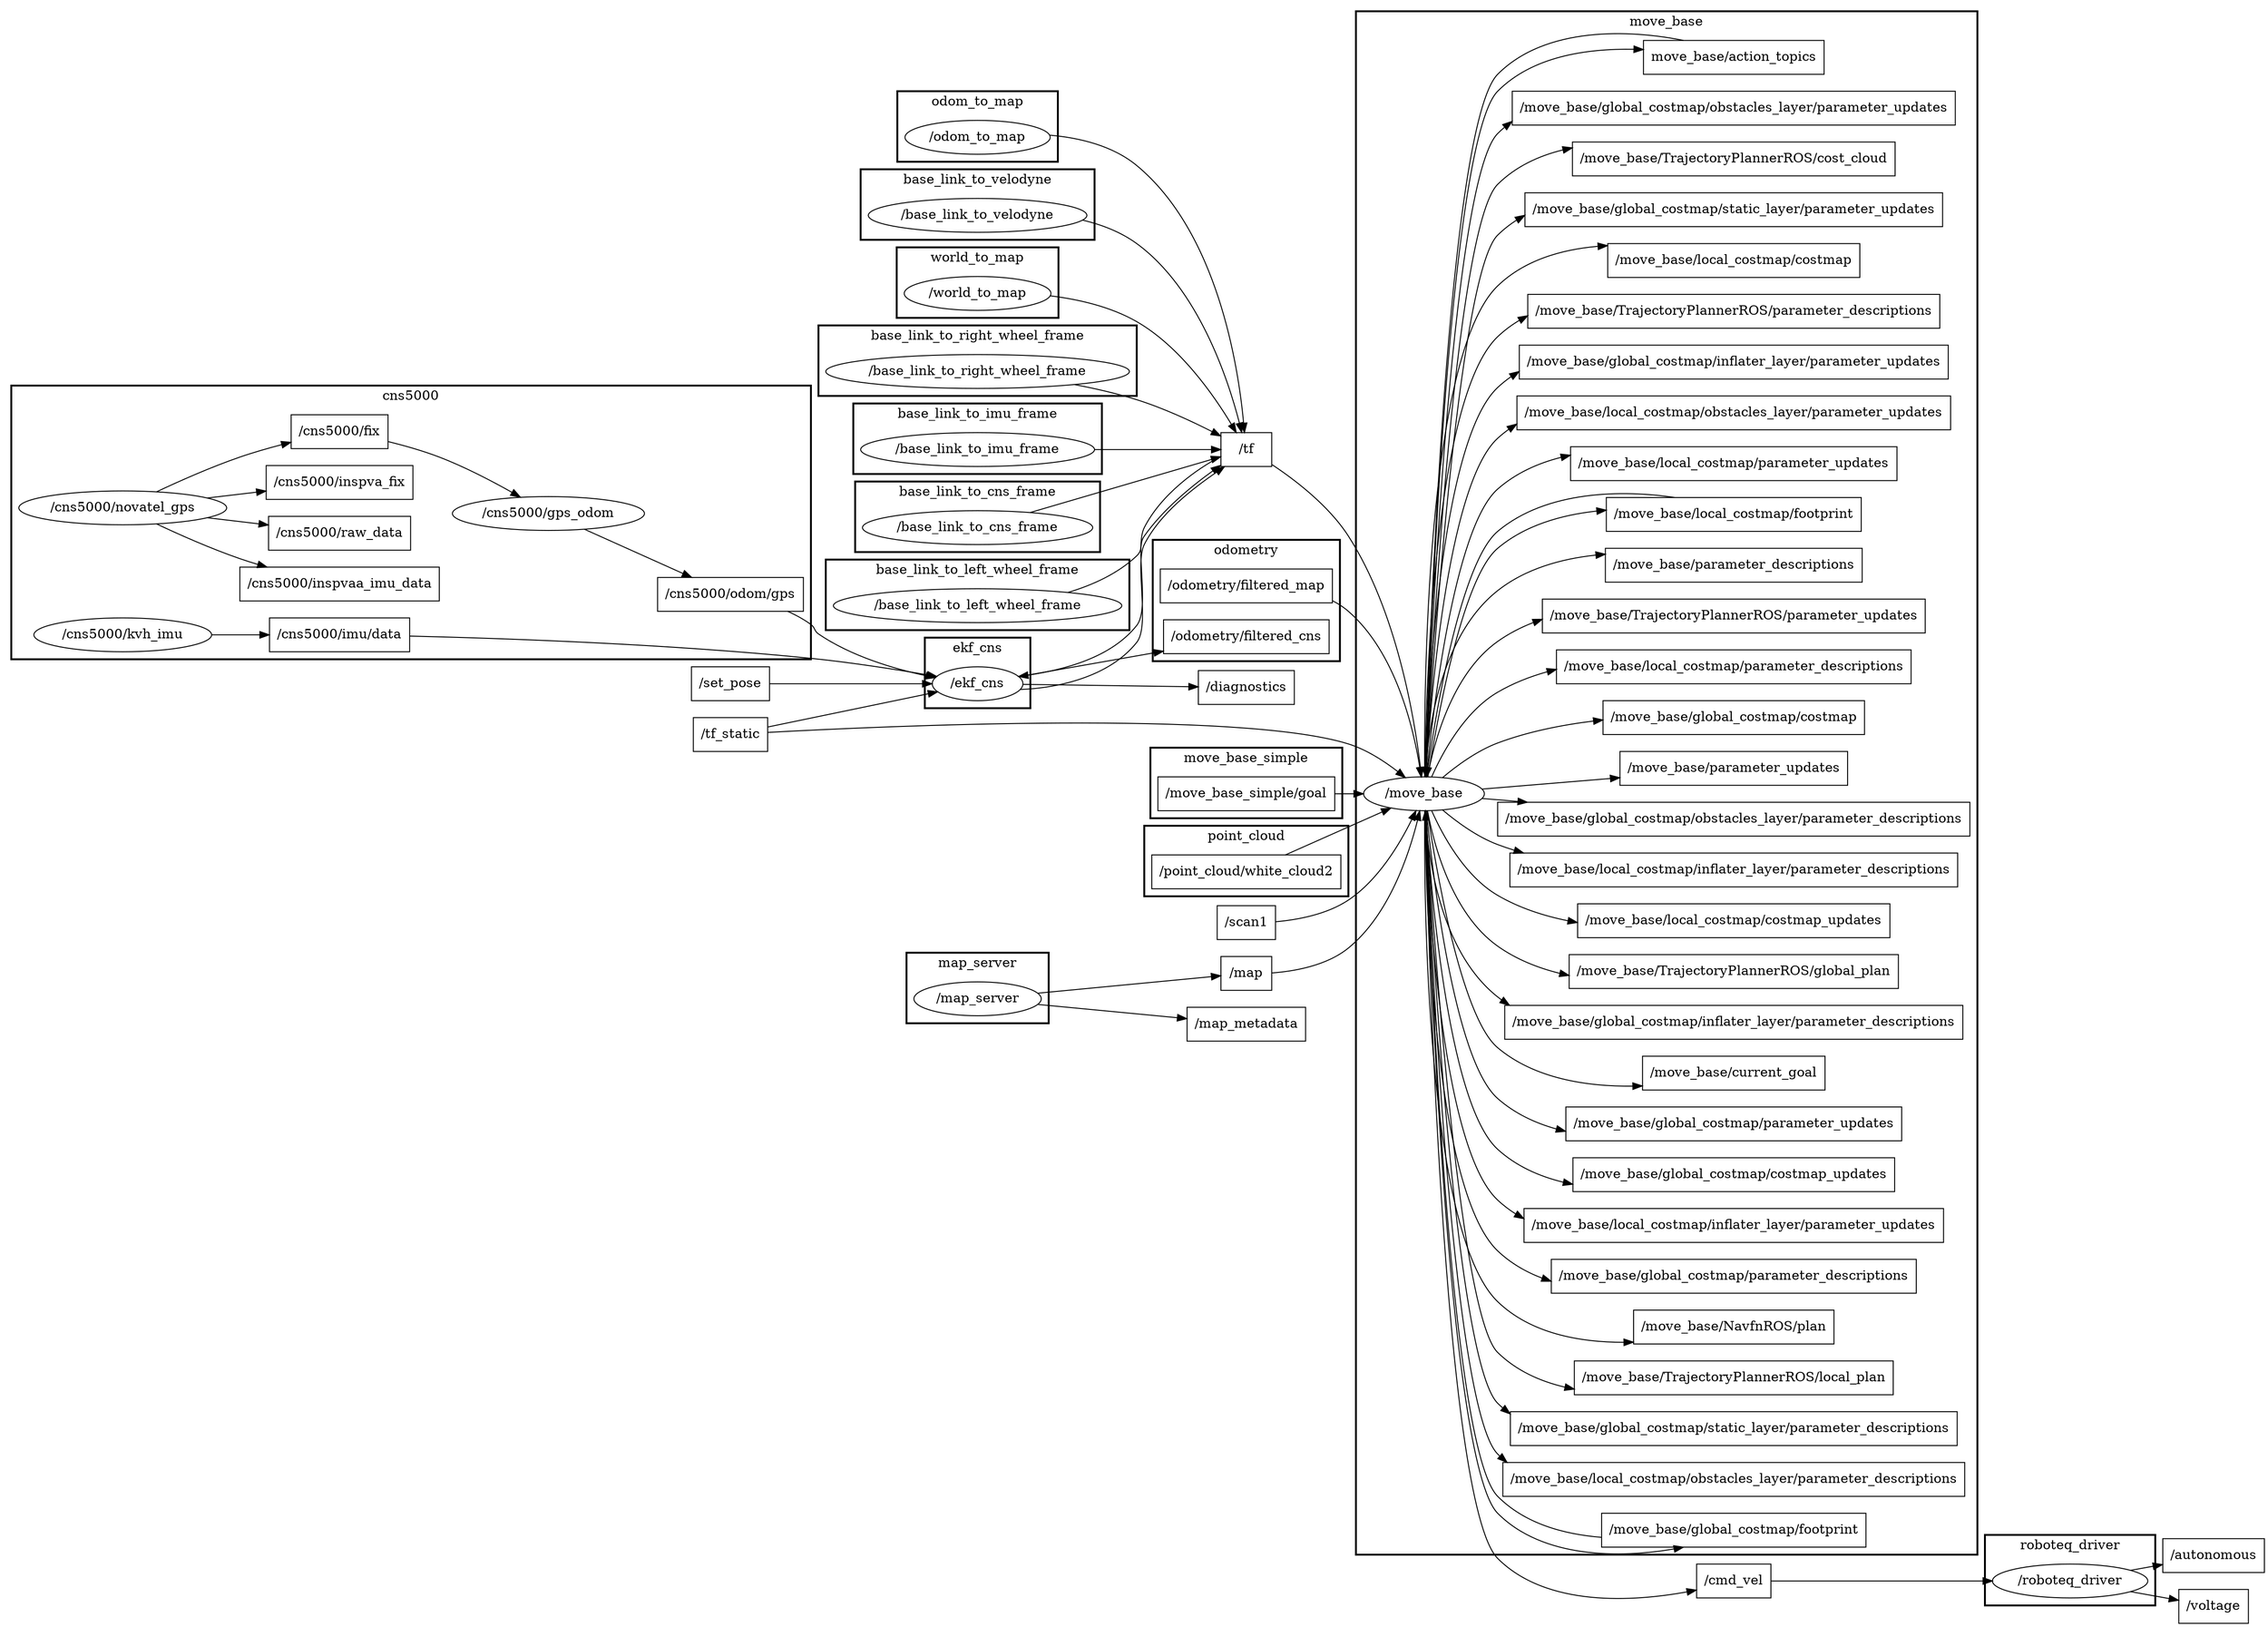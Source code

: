 digraph graphname {
	graph [bb="0,0,1954,1722",
		compound=True,
		rank=same,
		rankdir=LR,
		ranksep=0.2
	];
	node [label="\N"];
	subgraph cluster_move_base {
		graph [bb="1174,73,1702,1714",
			compound=True,
			label=move_base,
			lheight=0.21,
			lp="1438,1702.5",
			lwidth=0.86,
			rank=same,
			rankdir=LR,
			ranksep=0.2,
			style=bold
		];
		t__move_base_local_costmap_obstacles_layer_parameter_descriptions		 [URL=topic_3A_move_base_local_costmap_obstacles_layer_parameter_descriptions,
			height=0.5,
			label="/move_base/local_costmap/obstacles_layer/parameter_descriptions",
			pos="1499,261",
			shape=box,
			tooltip="topic:/move_base/local_costmap/obstacles_layer/parameter_descriptions",
			width=5.3056];
		t__move_base_global_costmap_static_layer_parameter_descriptions		 [URL=topic_3A_move_base_global_costmap_static_layer_parameter_descriptions,
			height=0.5,
			label="/move_base/global_costmap/static_layer/parameter_descriptions",
			pos="1499,315",
			shape=box,
			tooltip="topic:/move_base/global_costmap/static_layer/parameter_descriptions",
			width=5.1111];
		t__move_base_TrajectoryPlannerROS_local_plan		 [URL=topic_3A_move_base_TrajectoryPlannerROS_local_plan,
			height=0.5,
			label="/move_base/TrajectoryPlannerROS/local_plan",
			pos="1499,369",
			shape=box,
			tooltip="topic:/move_base/TrajectoryPlannerROS/local_plan",
			width=3.7361];
		t__move_base_NavfnROS_plan		 [URL=topic_3A_move_base_NavfnROS_plan,
			height=0.5,
			label="/move_base/NavfnROS/plan",
			pos="1499,423",
			shape=box,
			tooltip="topic:/move_base/NavfnROS/plan",
			width=2.4028];
		t__move_base_global_costmap_parameter_descriptions		 [URL=topic_3A_move_base_global_costmap_parameter_descriptions,
			height=0.5,
			label="/move_base/global_costmap/parameter_descriptions",
			pos="1499,477",
			shape=box,
			tooltip="topic:/move_base/global_costmap/parameter_descriptions",
			width=4.1944];
		t__move_base_local_costmap_inflater_layer_parameter_updates		 [URL=topic_3A_move_base_local_costmap_inflater_layer_parameter_updates,
			height=0.5,
			label="/move_base/local_costmap/inflater_layer/parameter_updates",
			pos="1499,531",
			shape=box,
			tooltip="topic:/move_base/local_costmap/inflater_layer/parameter_updates",
			width=4.8194];
		t__move_base_global_costmap_footprint		 [URL=topic_3A_move_base_global_costmap_footprint,
			height=0.5,
			label="/move_base/global_costmap/footprint",
			pos="1499,99",
			shape=box,
			tooltip="topic:/move_base/global_costmap/footprint",
			width=3.0972];
		n__move_base		 [URL=_move_base,
			height=0.5,
			label="/move_base",
			pos="1236,774",
			shape=ellipse,
			tooltip="/move_base",
			width=1.4804];
		t__move_base_global_costmap_footprint -> n__move_base		 [penwidth=1,
			pos="e,1237.7,755.77 1387.4,98.977 1356.6,102.78 1325.6,112.61 1304,135 1260.7,179.83 1242.3,627.66 1238,745.7"];
		t__move_base_global_costmap_costmap_updates		 [URL=topic_3A_move_base_global_costmap_costmap_updates,
			height=0.5,
			label="/move_base/global_costmap/costmap_updates",
			pos="1499,585",
			shape=box,
			tooltip="topic:/move_base/global_costmap/costmap_updates",
			width=3.7361];
		t__move_base_global_costmap_parameter_updates		 [URL=topic_3A_move_base_global_costmap_parameter_updates,
			height=0.5,
			label="/move_base/global_costmap/parameter_updates",
			pos="1499,639",
			shape=box,
			tooltip="topic:/move_base/global_costmap/parameter_updates",
			width=3.8611];
		t__move_base_current_goal		 [URL=topic_3A_move_base_current_goal,
			height=0.5,
			label="/move_base/current_goal",
			pos="1499,693",
			shape=box,
			tooltip="topic:/move_base/current_goal",
			width=2.1389];
		t__move_base_global_costmap_inflater_layer_parameter_descriptions		 [URL=topic_3A_move_base_global_costmap_inflater_layer_parameter_descriptions,
			height=0.5,
			label="/move_base/global_costmap/inflater_layer/parameter_descriptions",
			pos="1499,747",
			shape=box,
			tooltip="topic:/move_base/global_costmap/inflater_layer/parameter_descriptions",
			width=5.2639];
		t__move_base_TrajectoryPlannerROS_global_plan		 [URL=topic_3A_move_base_TrajectoryPlannerROS_global_plan,
			height=0.5,
			label="/move_base/TrajectoryPlannerROS/global_plan",
			pos="1499,801",
			shape=box,
			tooltip="topic:/move_base/TrajectoryPlannerROS/global_plan",
			width=3.8472];
		t__move_base_local_costmap_costmap_updates		 [URL=topic_3A_move_base_local_costmap_costmap_updates,
			height=0.5,
			label="/move_base/local_costmap/costmap_updates",
			pos="1499,855",
			shape=box,
			tooltip="topic:/move_base/local_costmap/costmap_updates",
			width=3.6389];
		t__move_base_local_costmap_inflater_layer_parameter_descriptions		 [URL=topic_3A_move_base_local_costmap_inflater_layer_parameter_descriptions,
			height=0.5,
			label="/move_base/local_costmap/inflater_layer/parameter_descriptions",
			pos="1499,909",
			shape=box,
			tooltip="topic:/move_base/local_costmap/inflater_layer/parameter_descriptions",
			width=5.1528];
		t__move_base_global_costmap_obstacles_layer_parameter_descriptions		 [URL=topic_3A_move_base_global_costmap_obstacles_layer_parameter_descriptions,
			height=0.5,
			label="/move_base/global_costmap/obstacles_layer/parameter_descriptions",
			pos="1499,963",
			shape=box,
			tooltip="topic:/move_base/global_costmap/obstacles_layer/parameter_descriptions",
			width=5.4028];
		t__move_base_parameter_updates		 [URL=topic_3A_move_base_parameter_updates,
			height=0.5,
			label="/move_base/parameter_updates",
			pos="1499,1017",
			shape=box,
			tooltip="topic:/move_base/parameter_updates",
			width=2.6111];
		t__move_base_global_costmap_costmap		 [URL=topic_3A_move_base_global_costmap_costmap,
			height=0.5,
			label="/move_base/global_costmap/costmap",
			pos="1499,1071",
			shape=box,
			tooltip="topic:/move_base/global_costmap/costmap",
			width=3.0694];
		t__move_base_local_costmap_parameter_descriptions		 [URL=topic_3A_move_base_local_costmap_parameter_descriptions,
			height=0.5,
			label="/move_base/local_costmap/parameter_descriptions",
			pos="1499,1125",
			shape=box,
			tooltip="topic:/move_base/local_costmap/parameter_descriptions",
			width=4.0972];
		t__move_base_TrajectoryPlannerROS_parameter_updates		 [URL=topic_3A_move_base_TrajectoryPlannerROS_parameter_updates,
			height=0.5,
			label="/move_base/TrajectoryPlannerROS/parameter_updates",
			pos="1499,1179",
			shape=box,
			tooltip="topic:/move_base/TrajectoryPlannerROS/parameter_updates",
			width=4.3889];
		t__move_base_parameter_descriptions		 [URL=topic_3A_move_base_parameter_descriptions,
			height=0.5,
			label="/move_base/parameter_descriptions",
			pos="1499,1233",
			shape=box,
			tooltip="topic:/move_base/parameter_descriptions",
			width=2.9444];
		t__move_base_local_costmap_footprint		 [URL=topic_3A_move_base_local_costmap_footprint,
			height=0.5,
			label="/move_base/local_costmap/footprint",
			pos="1499,153",
			shape=box,
			tooltip="topic:/move_base/local_costmap/footprint",
			width=2.9861];
		t__move_base_local_costmap_footprint -> n__move_base		 [penwidth=1,
			pos="e,1237.9,755.98 1391.3,152.66 1359.2,156.13 1326.6,165.8 1304,189 1264.4,229.64 1243.6,634.42 1238.3,745.85"];
		t__move_base_local_costmap_parameter_updates		 [URL=topic_3A_move_base_local_costmap_parameter_updates,
			height=0.5,
			label="/move_base/local_costmap/parameter_updates",
			pos="1499,1287",
			shape=box,
			tooltip="topic:/move_base/local_costmap/parameter_updates",
			width=3.7639];
		t__move_base_local_costmap_obstacles_layer_parameter_updates		 [URL=topic_3A_move_base_local_costmap_obstacles_layer_parameter_updates,
			height=0.5,
			label="/move_base/local_costmap/obstacles_layer/parameter_updates",
			pos="1499,1341",
			shape=box,
			tooltip="topic:/move_base/local_costmap/obstacles_layer/parameter_updates",
			width=4.9722];
		t__move_base_global_costmap_inflater_layer_parameter_updates		 [URL=topic_3A_move_base_global_costmap_inflater_layer_parameter_updates,
			height=0.5,
			label="/move_base/global_costmap/inflater_layer/parameter_updates",
			pos="1499,1395",
			shape=box,
			tooltip="topic:/move_base/global_costmap/inflater_layer/parameter_updates",
			width=4.9306];
		t__move_base_TrajectoryPlannerROS_parameter_descriptions		 [URL=topic_3A_move_base_TrajectoryPlannerROS_parameter_descriptions,
			height=0.5,
			label="/move_base/TrajectoryPlannerROS/parameter_descriptions",
			pos="1499,1449",
			shape=box,
			tooltip="topic:/move_base/TrajectoryPlannerROS/parameter_descriptions",
			width=4.7222];
		t__move_base_local_costmap_costmap		 [URL=topic_3A_move_base_local_costmap_costmap,
			height=0.5,
			label="/move_base/local_costmap/costmap",
			pos="1499,1503",
			shape=box,
			tooltip="topic:/move_base/local_costmap/costmap",
			width=2.9722];
		t__move_base_global_costmap_static_layer_parameter_updates		 [URL=topic_3A_move_base_global_costmap_static_layer_parameter_updates,
			height=0.5,
			label="/move_base/global_costmap/static_layer/parameter_updates",
			pos="1499,1557",
			shape=box,
			tooltip="topic:/move_base/global_costmap/static_layer/parameter_updates",
			width=4.7778];
		t__move_base_TrajectoryPlannerROS_cost_cloud		 [URL=topic_3A_move_base_TrajectoryPlannerROS_cost_cloud,
			height=0.5,
			label="/move_base/TrajectoryPlannerROS/cost_cloud",
			pos="1499,1611",
			shape=box,
			tooltip="topic:/move_base/TrajectoryPlannerROS/cost_cloud",
			width=3.7778];
		t__move_base_global_costmap_obstacles_layer_parameter_updates		 [URL=topic_3A_move_base_global_costmap_obstacles_layer_parameter_updates,
			height=0.5,
			label="/move_base/global_costmap/obstacles_layer/parameter_updates",
			pos="1499,1665",
			shape=box,
			tooltip="topic:/move_base/global_costmap/obstacles_layer/parameter_updates",
			width=5.0694];
		n__move_base_action_topics		 [URL=topic_3Amove_base_action_topics,
			height=0.5,
			label="move_base/action_topics",
			pos="1499,207",
			shape=box,
			tooltip="topic:move_base/action_topics",
			width=2.1389];
		n__move_base_action_topics -> n__move_base		 [penwidth=1,
			pos="e,1238.1,755.83 1422,205.13 1381.5,205.46 1334.1,212.48 1304,243 1268.1,279.44 1245,640.74 1238.7,745.68"];
		n__move_base -> t__move_base_local_costmap_obstacles_layer_parameter_descriptions		 [penwidth=1,
			pos="e,1314.3,279.04 1236.7,755.75 1235.9,675.53 1236.7,355.35 1304,288 1304.8,287.19 1305.6,286.39 1306.5,285.61"];
		n__move_base -> t__move_base_global_costmap_static_layer_parameter_descriptions		 [penwidth=1,
			pos="e,1314.8,332.81 1237.1,755.79 1237.7,681.3 1244.1,400.97 1304,342 1305,341.06 1305.9,340.14 1306.9,339.25"];
		n__move_base -> t__move_base_TrajectoryPlannerROS_local_plan		 [penwidth=1,
			pos="e,1364.2,365.45 1237.5,755.77 1239.8,687.27 1251.4,446.64 1304,396 1318.1,382.44 1335.6,373.6 1354.3,368.06"];
		n__move_base -> t__move_base_NavfnROS_plan		 [penwidth=1,
			pos="e,1412.3,414.22 1238.1,755.85 1242.2,693.91 1258.7,492.4 1304,450 1330,425.67 1367.1,416.72 1402,414.65"];
		n__move_base -> t__move_base_global_costmap_parameter_descriptions		 [penwidth=1,
			pos="e,1347.9,479.21 1238.9,755.85 1245,700.94 1266,538.25 1304,504 1314.1,494.94 1325.7,488.04 1338.2,482.85"];
		n__move_base -> t__move_base_local_costmap_inflater_layer_parameter_updates		 [penwidth=1,
			pos="e,1325.5,543.6 1236.6,755.76 1236.8,713.63 1243.7,609.22 1304,558 1308,554.58 1312.3,551.47 1316.7,548.66"];
		n__move_base -> t__move_base_global_costmap_footprint		 [penwidth=1,
			pos="e,1387.4,81.799 1237.5,755.95 1240.5,654.86 1258.6,164.04 1304,117 1323.2,97.063 1349.9,87.082 1377.3,83.031"];
		n__move_base -> t__move_base_global_costmap_costmap_updates		 [penwidth=1,
			pos="e,1364.4,585.08 1238.7,755.93 1243.1,721.77 1257.5,647.94 1304,612 1318.8,600.54 1336.2,592.76 1354.5,587.6"];
		n__move_base -> t__move_base_global_costmap_parameter_updates		 [penwidth=1,
			pos="e,1359.8,642.98 1242.7,756 1251.5,731.27 1271.1,687.42 1304,666 1318,656.89 1333.8,650.28 1350.1,645.55"];
		n__move_base -> t__move_base_current_goal		 [penwidth=1,
			pos="e,1421.8,694.19 1253.2,756.68 1265.8,744.34 1284.4,728.48 1304,720 1337.5,705.5 1377.1,698.41 1411.7,695.07"];
		n__move_base -> t__move_base_global_costmap_inflater_layer_parameter_descriptions		 [penwidth=1,
			pos="e,1323.8,765.02 1287.3,768.79 1295.5,767.95 1304.3,767.04 1313.6,766.08"];
		n__move_base -> t__move_base_TrajectoryPlannerROS_global_plan		 [penwidth=1,
			pos="e,1360.5,786.77 1287.3,779.21 1305.8,781.11 1327.7,783.38 1350.4,785.73"];
		n__move_base -> t__move_base_local_costmap_costmap_updates		 [penwidth=1,
			pos="e,1367.8,846.75 1253.2,791.32 1265.8,803.66 1284.4,819.52 1304,828 1320.9,835.3 1339.3,840.72 1357.8,844.73"];
		n__move_base -> t__move_base_local_costmap_inflater_layer_parameter_descriptions		 [penwidth=1,
			pos="e,1319.6,890.81 1242.7,792 1251.5,816.73 1271.1,860.58 1304,882 1306.2,883.42 1308.4,884.78 1310.7,886.08"];
		n__move_base -> t__move_base_global_costmap_obstacles_layer_parameter_descriptions		 [penwidth=1,
			pos="e,1317.1,944.82 1238.7,792.07 1243.1,826.23 1257.5,900.06 1304,936 1305.4,937.11 1306.9,938.18 1308.4,939.22"];
		n__move_base -> t__move_base_parameter_updates		 [penwidth=1,
			pos="e,1404.5,1024.1 1236.6,792.24 1236.8,834.37 1243.7,938.78 1304,990 1328.8,1011.1 1362.1,1020.1 1394.2,1023.3"];
		n__move_base -> t__move_base_global_costmap_costmap		 [penwidth=1,
			pos="e,1388.3,1077.6 1238.9,792.15 1245,847.06 1266,1009.7 1304,1044 1324.4,1062.3 1351.1,1071.8 1378.3,1076.2"];
		n__move_base -> t__move_base_local_costmap_parameter_descriptions		 [penwidth=1,
			pos="e,1351.3,1124.5 1238.1,792.15 1242.2,854.09 1258.7,1055.6 1304,1098 1314.9,1108.2 1327.7,1115.7 1341.6,1121.1"];
		n__move_base -> t__move_base_TrajectoryPlannerROS_parameter_updates		 [penwidth=1,
			pos="e,1340.9,1175.3 1237.5,792.23 1239.8,860.73 1251.4,1101.4 1304,1152 1312.2,1159.9 1321.5,1166.1 1331.5,1171.1"];
		n__move_base -> t__move_base_parameter_descriptions		 [penwidth=1,
			pos="e,1392.9,1241.4 1237.1,792.21 1237.7,866.7 1244.1,1147 1304,1206 1324.9,1226.5 1353.6,1236.3 1382.6,1240.3"];
		n__move_base -> t__move_base_local_costmap_footprint		 [penwidth=1,
			pos="e,1391.3,135.59 1237.6,755.71 1241.5,659.15 1262.4,213.74 1304,171 1324.2,150.25 1352.5,140.32 1381.2,136.64"];
		n__move_base -> t__move_base_local_costmap_parameter_updates		 [penwidth=1,
			pos="e,1363.2,1290.9 1236.7,792.25 1235.9,872.47 1236.7,1192.7 1304,1260 1317.7,1273.7 1334.9,1282.7 1353.5,1288.3"];
		n__move_base -> t__move_base_local_costmap_obstacles_layer_parameter_updates		 [penwidth=1,
			pos="e,1320,1327.1 1238,792.04 1242.8,881.63 1266.4,1275.9 1304,1314 1306.4,1316.5 1309,1318.8 1311.7,1321"];
		n__move_base -> t__move_base_global_costmap_inflater_layer_parameter_updates		 [penwidth=1,
			pos="e,1321.1,1382 1237.7,792.24 1241.8,887.56 1262.7,1325.6 1304,1368 1306.8,1370.8 1309.7,1373.5 1312.8,1375.9"];
		n__move_base -> t__move_base_TrajectoryPlannerROS_parameter_descriptions		 [penwidth=1,
			pos="e,1328.8,1440.7 1237.6,792.22 1240.9,892.6 1259,1375.4 1304,1422 1308.9,1427.1 1314.3,1431.5 1320.1,1435.4"];
		n__move_base -> t__move_base_local_costmap_costmap		 [penwidth=1,
			pos="e,1391.8,1512.2 1237.4,792.33 1240,897.88 1255.3,1425.1 1304,1476 1324.2,1497.1 1352.7,1507.1 1381.6,1511"];
		n__move_base -> t__move_base_global_costmap_static_layer_parameter_updates		 [penwidth=1,
			pos="e,1326.9,1547.8 1237.3,792.28 1239.2,902.44 1251.5,1474.8 1304,1530 1308.4,1534.6 1313.1,1538.6 1318.2,1542.2"];
		n__move_base -> t__move_base_TrajectoryPlannerROS_cost_cloud		 [penwidth=1,
			pos="e,1362.5,1615.6 1237.2,792.08 1238.4,906.28 1247.7,1524.5 1304,1584 1317.3,1598.1 1334.4,1607.3 1352.8,1613"];
		n__move_base -> t__move_base_global_costmap_obstacles_layer_parameter_updates		 [penwidth=1,
			pos="e,1316.4,1649.1 1237.1,792.12 1237.7,910.81 1243.9,1574.2 1304,1638 1305.4,1639.5 1306.9,1641 1308.5,1642.4"];
		n__move_base -> n__move_base_action_topics		 [penwidth=1,
			pos="e,1422,189.28 1237.8,755.97 1242.4,665.23 1266,263.53 1304,225 1331.6,196.98 1373.9,188.77 1411.9,189.02"];
	}
	subgraph cluster_odometry {
		graph [bb="996,894,1158,1023",
			compound=True,
			label=odometry,
			lheight=0.21,
			lp="1077,1011.5",
			lwidth=0.74,
			rank=same,
			rankdir=LR,
			ranksep=0.2,
			style=bold
		];
		t__odometry_filtered_map		 [URL=topic_3A_odometry_filtered_map,
			height=0.5,
			label="/odometry/filtered_map",
			pos="1077,974",
			shape=box,
			tooltip="topic:/odometry/filtered_map",
			width=2.0278];
		t__odometry_filtered_cns		 [URL=topic_3A_odometry_filtered_cns,
			height=0.5,
			label="/odometry/filtered_cns",
			pos="1077,920",
			shape=box,
			tooltip="topic:/odometry/filtered_cns",
			width=1.9444];
	}
	subgraph cluster_cns5000 {
		graph [bb="8,896,696,1187",
			compound=True,
			label=cns5000,
			lheight=0.21,
			lp="352,1175.5",
			lwidth=0.64,
			rank=same,
			rankdir=LR,
			ranksep=0.2,
			style=bold
		];
		t__cns5000_inspva_fix		 [URL=topic_3A_cns5000_inspva_fix,
			height=0.5,
			label="/cns5000/inspva_fix",
			pos="288,1084",
			shape=box,
			tooltip="topic:/cns5000/inspva_fix",
			width=1.75];
		t__cns5000_imu_data		 [URL=topic_3A_cns5000_imu_data,
			height=0.5,
			label="/cns5000/imu/data",
			pos="288,922",
			shape=box,
			tooltip="topic:/cns5000/imu/data",
			width=1.625];
		t__cns5000_fix		 [URL=topic_3A_cns5000_fix,
			height=0.5,
			label="/cns5000/fix",
			pos="288,1138",
			shape=box,
			tooltip="topic:/cns5000/fix",
			width=1.1667];
		n__cns5000_gps_odom		 [URL=_cns5000_gps_odom,
			height=0.5,
			label="/cns5000/gps_odom",
			pos="468,1094",
			shape=ellipse,
			tooltip="/cns5000/gps_odom",
			width=2.2748];
		t__cns5000_fix -> n__cns5000_gps_odom		 [penwidth=1,
			pos="e,412.78,1107.4 330.28,1127.8 351.86,1122.5 378.74,1115.8 402.95,1109.8"];
		t__cns5000_inspvaa_imu_data		 [URL=topic_3A_cns5000_inspvaa_imu_data,
			height=0.5,
			label="/cns5000/inspvaa_imu_data",
			pos="288,976",
			shape=box,
			tooltip="topic:/cns5000/inspvaa_imu_data",
			width=2.3333];
		t__cns5000_odom_gps		 [URL=topic_3A_cns5000_odom_gps,
			height=0.5,
			label="/cns5000/odom/gps",
			pos="626,1051",
			shape=box,
			tooltip="topic:/cns5000/odom/gps",
			width=1.7083];
		t__cns5000_raw_data		 [URL=topic_3A_cns5000_raw_data,
			height=0.5,
			label="/cns5000/raw_data",
			pos="288,1030",
			shape=box,
			tooltip="topic:/cns5000/raw_data",
			width=1.6528];
		n__cns5000_kvh_imu		 [URL=_cns5000_kvh_imu,
			height=0.5,
			label="/cns5000/kvh_imu",
			pos="103,922",
			shape=ellipse,
			tooltip="/cns5000/kvh_imu",
			width=2.1304];
		n__cns5000_kvh_imu -> t__cns5000_imu_data		 [penwidth=1,
			pos="e,229.47,922 179.75,922 192.87,922 206.42,922 219.3,922"];
		n__cns5000_gps_odom -> t__cns5000_odom_gps		 [penwidth=1,
			pos="e,564.3,1067.7 520.08,1079.9 531.12,1076.9 542.98,1073.6 554.61,1070.4"];
		n__cns5000_novatel_gps		 [URL=_cns5000_novatel_gps,
			height=0.5,
			label="/cns5000/novatel_gps",
			pos="103,1057",
			shape=ellipse,
			tooltip="/cns5000/novatel_gps",
			width=2.4192];
		n__cns5000_novatel_gps -> t__cns5000_inspva_fix		 [penwidth=1,
			pos="e,224.73,1074.8 174.23,1067.4 187.48,1069.3 201.37,1071.4 214.68,1073.3"];
		n__cns5000_novatel_gps -> t__cns5000_fix		 [penwidth=1,
			pos="e,245.93,1126.3 132.2,1074 151.87,1085.4 178.97,1100.3 204,1111 214.24,1115.4 225.44,1119.5 236.2,1123.1"];
		n__cns5000_novatel_gps -> t__cns5000_inspvaa_imu_data		 [penwidth=1,
			pos="e,227.12,994.04 132.2,1040 151.87,1028.6 178.97,1013.7 204,1003 208.38,1001.1 212.94,999.3 217.57,997.54"];
		n__cns5000_novatel_gps -> t__cns5000_raw_data		 [penwidth=1,
			pos="e,228.26,1038.7 174.23,1046.6 188.59,1044.5 203.68,1042.3 217.99,1040.2"];
	}
	subgraph cluster_move_base_simple {
		graph [bb="993,673,1161,748",
			compound=True,
			label=move_base_simple,
			lheight=0.21,
			lp="1077,736.5",
			lwidth=1.47,
			rank=same,
			rankdir=LR,
			ranksep=0.2,
			style=bold
		];
		t__move_base_simple_goal		 [URL=topic_3A_move_base_simple_goal,
			height=0.5,
			label="/move_base_simple/goal",
			pos="1077,699",
			shape=box,
			tooltip="topic:/move_base_simple/goal",
			width=2.1111];
	}
	subgraph cluster_point_cloud {
		graph [bb="988,590,1166,665",
			compound=True,
			label=point_cloud,
			lheight=0.21,
			lp="1077,653.5",
			lwidth=0.90,
			rank=same,
			rankdir=LR,
			ranksep=0.2,
			style=bold
		];
		t__point_cloud_white_cloud2		 [URL=topic_3A_point_cloud_white_cloud2,
			height=0.5,
			label="/point_cloud/white_cloud2",
			pos="1077,616",
			shape=box,
			tooltip="topic:/point_cloud/white_cloud2",
			width=2.25];
	}
	subgraph cluster_odom_to_map {
		graph [bb="769,1425,915,1500",
			compound=True,
			label=odom_to_map,
			lheight=0.21,
			lp="842,1488.5",
			lwidth=1.11,
			rank=same,
			rankdir=LR,
			ranksep=0.2,
			style=bold
		];
		n__odom_to_map		 [URL=_odom_to_map,
			height=0.5,
			label="/odom_to_map",
			pos="842,1451",
			shape=ellipse,
			tooltip="/odom_to_map",
			width=1.8054];
	}
	subgraph cluster_base_link_to_velodyne {
		graph [bb="739,1342,945,1417",
			compound=True,
			label=base_link_to_velodyne,
			lheight=0.21,
			lp="842,1405.5",
			lwidth=1.75,
			rank=same,
			rankdir=LR,
			ranksep=0.2,
			style=bold
		];
		n__base_link_to_velodyne		 [URL=_base_link_to_velodyne,
			height=0.5,
			label="/base_link_to_velodyne",
			pos="842,1368",
			shape=ellipse,
			tooltip="/base_link_to_velodyne",
			width=2.6359];
	}
	subgraph cluster_world_to_map {
		graph [bb="769,1259,915,1334",
			compound=True,
			label=world_to_map,
			lheight=0.21,
			lp="842,1322.5",
			lwidth=1.11,
			rank=same,
			rankdir=LR,
			ranksep=0.2,
			style=bold
		];
		n__world_to_map		 [URL=_world_to_map,
			height=0.5,
			label="/world_to_map",
			pos="842,1285",
			shape=ellipse,
			tooltip="/world_to_map",
			width=1.8054];
	}
	subgraph cluster_base_link_to_right_wheel_frame {
		graph [bb="704,1176,980,1251",
			compound=True,
			label=base_link_to_right_wheel_frame,
			lheight=0.21,
			lp="842,1239.5",
			lwidth=2.50,
			rank=same,
			rankdir=LR,
			ranksep=0.2,
			style=bold
		];
		n__base_link_to_right_wheel_frame		 [URL=_base_link_to_right_wheel_frame,
			height=0.5,
			label="/base_link_to_right_wheel_frame",
			pos="842,1202",
			shape=ellipse,
			tooltip="/base_link_to_right_wheel_frame",
			width=3.6108];
	}
	subgraph cluster_map_server {
		graph [bb="779,509,905,584",
			compound=True,
			label=map_server,
			lheight=0.21,
			lp="842,572.5",
			lwidth=0.89,
			rank=same,
			rankdir=LR,
			ranksep=0.2,
			style=bold
		];
		n__map_server		 [URL=_map_server,
			height=0.5,
			label="/map_server",
			pos="842,535",
			shape=ellipse,
			tooltip="/map_server",
			width=1.5165];
	}
	subgraph cluster_base_link_to_imu_frame {
		graph [bb="732,1093,952,1168",
			compound=True,
			label=base_link_to_imu_frame,
			lheight=0.21,
			lp="842,1156.5",
			lwidth=1.90,
			rank=same,
			rankdir=LR,
			ranksep=0.2,
			style=bold
		];
		n__base_link_to_imu_frame		 [URL=_base_link_to_imu_frame,
			height=0.5,
			label="/base_link_to_imu_frame",
			pos="842,1119",
			shape=ellipse,
			tooltip="/base_link_to_imu_frame",
			width=2.8345];
	}
	subgraph cluster_base_link_to_cns_frame {
		graph [bb="734,1010,950,1085",
			compound=True,
			label=base_link_to_cns_frame,
			lheight=0.21,
			lp="842,1073.5",
			lwidth=1.85,
			rank=same,
			rankdir=LR,
			ranksep=0.2,
			style=bold
		];
		n__base_link_to_cns_frame		 [URL=_base_link_to_cns_frame,
			height=0.5,
			label="/base_link_to_cns_frame",
			pos="842,1036",
			shape=ellipse,
			tooltip="/base_link_to_cns_frame",
			width=2.7623];
	}
	subgraph cluster_base_link_to_left_wheel_frame {
		graph [bb="709,927,975,1002",
			compound=True,
			label=base_link_to_left_wheel_frame,
			lheight=0.21,
			lp="842,990.5",
			lwidth=2.39,
			rank=same,
			rankdir=LR,
			ranksep=0.2,
			style=bold
		];
		n__base_link_to_left_wheel_frame		 [URL=_base_link_to_left_wheel_frame,
			height=0.5,
			label="/base_link_to_left_wheel_frame",
			pos="842,953",
			shape=ellipse,
			tooltip="/base_link_to_left_wheel_frame",
			width=3.4664];
	}
	subgraph cluster_ekf_cns {
		graph [bb="793,844,891,919",
			compound=True,
			label=ekf_cns,
			lheight=0.21,
			lp="842,907.5",
			lwidth=0.60,
			rank=same,
			rankdir=LR,
			ranksep=0.2,
			style=bold
		];
		n__ekf_cns		 [URL=_ekf_cns,
			height=0.5,
			label="/ekf_cns",
			pos="842,870",
			shape=ellipse,
			tooltip="/ekf_cns",
			width=1.1193];
	}
	subgraph cluster_roboteq_driver {
		graph [bb="1710,19,1858,94",
			compound=True,
			label=roboteq_driver,
			lheight=0.21,
			lp="1784,82.5",
			lwidth=1.12,
			rank=same,
			rankdir=LR,
			ranksep=0.2,
			style=bold
		];
		n__roboteq_driver		 [URL=_roboteq_driver,
			height=0.5,
			label="/roboteq_driver",
			pos="1784,45",
			shape=ellipse,
			tooltip="/roboteq_driver",
			width=1.8234];
	}
	t__cmd_vel	 [URL=topic_3A_cmd_vel,
		height=0.5,
		label="/cmd_vel",
		pos="1499,45",
		shape=box,
		tooltip="topic:/cmd_vel",
		width=0.94444];
	n__move_base -> t__cmd_vel	 [penwidth=1,
		pos="e,1464.8,37.958 1237.4,755.92 1239.8,650.67 1254.6,119.8 1304,69 1342.5,29.379 1410.5,30.448 1454.9,36.476"];
	t__odometry_filtered_map -> n__move_base	 [penwidth=1,
		pos="e,1232.9,792.05 1150.2,958.02 1155.9,954.97 1161.3,951.33 1166,947 1208.2,908.15 1225,840.11 1231.4,801.96"];
	t__cns5000_imu_data -> n__ekf_cns	 [penwidth=1,
		pos="e,805.44,877.88 346.83,920.68 425.93,918.37 572.17,912.27 696,897 729.5,892.87 766.94,885.83 795.39,879.98"];
	t__cns5000_odom_gps -> n__ekf_cns	 [penwidth=1,
		pos="e,804.75,877.15 637.1,1032.8 655.72,999.36 694.45,931.03 704,923 730.1,901.05 766.32,887.57 794.96,879.7"];
	t__tf_static	 [URL=topic_3A_tf_static,
		height=0.5,
		label="/tf_static",
		pos="626,816",
		shape=box,
		tooltip="topic:/tf_static",
		width=0.88889];
	t__tf_static -> n__move_base	 [penwidth=1,
		pos="e,1204.4,788.58 658.11,818.83 741.46,825.61 976.33,839.53 1166,801 1175.6,799.04 1185.7,795.85 1195,792.33"];
	t__tf_static -> n__ekf_cns	 [penwidth=1,
		pos="e,806.66,861.33 658.12,823.85 694.64,833.07 755.45,848.41 796.84,858.86"];
	t__cmd_vel -> n__roboteq_driver	 [penwidth=1,
		pos="e,1718.1,45 1533,45 1575.7,45 1651.1,45 1708,45"];
	t__set_pose	 [URL=topic_3A_set_pose,
		height=0.5,
		label="/set_pose",
		pos="626,870",
		shape=box,
		tooltip="topic:/set_pose",
		width=0.93056];
	t__set_pose -> n__ekf_cns	 [penwidth=1,
		pos="e,801.64,870 659.5,870 694.57,870 750.82,870 791.42,870"];
	t__scan1	 [URL=topic_3A_scan1,
		height=0.5,
		label="/scan1",
		pos="1077,774",
		shape=box,
		tooltip="topic:/scan1",
		width=0.75];
	t__scan1 -> n__move_base	 [penwidth=1,
		pos="e,1182.6,774 1104.3,774 1122.9,774 1148.7,774 1172.5,774"];
	t__tf	 [URL=topic_3A_tf,
		height=0.5,
		label="/tf",
		pos="1077,1119",
		shape=box,
		tooltip="topic:/tf",
		width=0.75];
	t__tf -> n__move_base	 [penwidth=1,
		pos="e,1233.2,792.02 1100.8,1100.9 1120.8,1083.9 1149.2,1056.6 1166,1027 1208.2,952.39 1225.6,850.69 1231.9,802.1"];
	t__tf -> n__ekf_cns	 [penwidth=1,
		pos="e,876.08,879.76 1049.8,1107.2 1029,1092.3 1001.4,1066.1 988,1036 978.55,1014.8 993.83,950.6 980,932 958.03,902.45 917.27,889.37 885.9,881.97"];
	t__autonomous	 [URL=topic_3A_autonomous,
		height=0.5,
		label="/autonomous",
		pos="1910,72",
		shape=box,
		tooltip="topic:/autonomous",
		width=1.2083];
	t__move_base_simple_goal -> n__move_base	 [penwidth=1,
		pos="e,1204.4,759.4 1116,717.16 1140,728.6 1170.8,743.35 1195.1,754.96"];
	t__point_cloud_white_cloud2 -> n__move_base	 [penwidth=1,
		pos="e,1226.3,755.9 1116.1,634.06 1132.6,643.07 1151.5,655.03 1166,669 1189.7,691.75 1209.4,724.04 1221.6,746.79"];
	t__map	 [URL=topic_3A_map,
		height=0.5,
		label="/map",
		pos="1077,562",
		shape=box,
		tooltip="topic:/map",
		width=0.75];
	t__map -> n__move_base	 [penwidth=1,
		pos="e,1233.7,755.74 1104.1,562.91 1123.5,564.91 1149.2,570.58 1166,586 1212.2,628.41 1227.6,704.39 1232.6,745.58"];
	t__diagnostics	 [URL=topic_3A_diagnostics,
		height=0.5,
		label="/diagnostics",
		pos="1077,866",
		shape=box,
		tooltip="topic:/diagnostics",
		width=1.125];
	t__map_metadata	 [URL=topic_3A_map_metadata,
		height=0.5,
		label="/map_metadata",
		pos="1077,508",
		shape=box,
		tooltip="topic:/map_metadata",
		width=1.4028];
	t__voltage	 [URL=topic_3A_voltage,
		height=0.5,
		label="/voltage",
		pos="1910,18",
		shape=box,
		tooltip="topic:/voltage",
		width=0.83333];
	n__odom_to_map -> t__tf	 [penwidth=1,
		pos="e,1076.1,1137.2 907.24,1450.4 932.64,1447 960.39,1438.9 980,1421 1060.4,1347.7 1073.9,1207.5 1075.8,1147.5"];
	n__base_link_to_velodyne -> t__tf	 [penwidth=1,
		pos="e,1073.6,1137 930.79,1361.5 948.5,1356.8 965.97,1349.5 980,1338 1040.2,1288.7 1063.7,1194.2 1072,1147.1"];
	n__world_to_map -> t__tf	 [penwidth=1,
		pos="e,1068.4,1137.3 905.45,1281.1 930.28,1277.2 958.09,1269.5 980,1255 1020.4,1228.2 1049.1,1178.1 1064.1,1146.7"];
	n__base_link_to_right_wheel_frame -> t__tf	 [penwidth=1,
		pos="e,1049.7,1136.3 924.9,1188.1 943.32,1183.9 962.57,1178.6 980,1172 1001.1,1164.1 1023.2,1152.1 1040.9,1141.6"];
	n__map_server -> t__map	 [penwidth=1,
		pos="e,1049.8,558.96 893.84,540.89 937.88,545.99 1000.5,553.25 1039.7,557.79"];
	n__map_server -> t__map_metadata	 [penwidth=1,
		pos="e,1026.5,513.74 893.84,529.11 929.83,524.94 978.22,519.33 1016.1,514.94"];
	n__base_link_to_imu_frame -> t__tf	 [penwidth=1,
		pos="e,1049.9,1119 944.18,1119 978.29,1119 1014.2,1119 1039.9,1119"];
	n__base_link_to_cns_frame -> t__tf	 [penwidth=1,
		pos="e,1049.7,1109.6 887.92,1052 932.27,1067.8 999.21,1091.6 1040.1,1106.2"];
	n__base_link_to_left_wheel_frame -> t__tf	 [penwidth=1,
		pos="e,1054.3,1100.9 913.23,967.8 936.93,975.76 961.92,987.83 980,1006 987.04,1013.1 982.66,1018.6 988,1027 1004,1052.3 1027.8,1076.7 1046.5,1093.9"];
	n__ekf_cns -> t__odometry_filtered_cns	 [penwidth=1,
		pos="e,1006.6,905.1 878.64,877.65 909.9,884.36 956.49,894.35 996.55,902.95"];
	n__ekf_cns -> t__tf	 [penwidth=1,
		pos="e,1058.8,1100.7 881.64,866.68 913.49,870.21 957.03,883.09 980,914 993.83,932.6 978.55,996.83 988,1018 1001.7,1048.8 1030.3,1075.5 1051.2,1094"];
	n__ekf_cns -> t__diagnostics	 [penwidth=1,
		pos="e,1036.3,866.68 882.53,869.32 922.11,868.64 983.15,867.59 1026.1,866.86"];
	n__roboteq_driver -> t__autonomous	 [penwidth=1,
		pos="e,1866.4,62.723 1835.8,56.06 1842.6,57.547 1849.6,59.075 1856.5,60.569"];
	n__roboteq_driver -> t__voltage	 [penwidth=1,
		pos="e,1879.8,24.36 1835.8,33.94 1847.1,31.468 1859,28.883 1869.8,26.532"];
}
